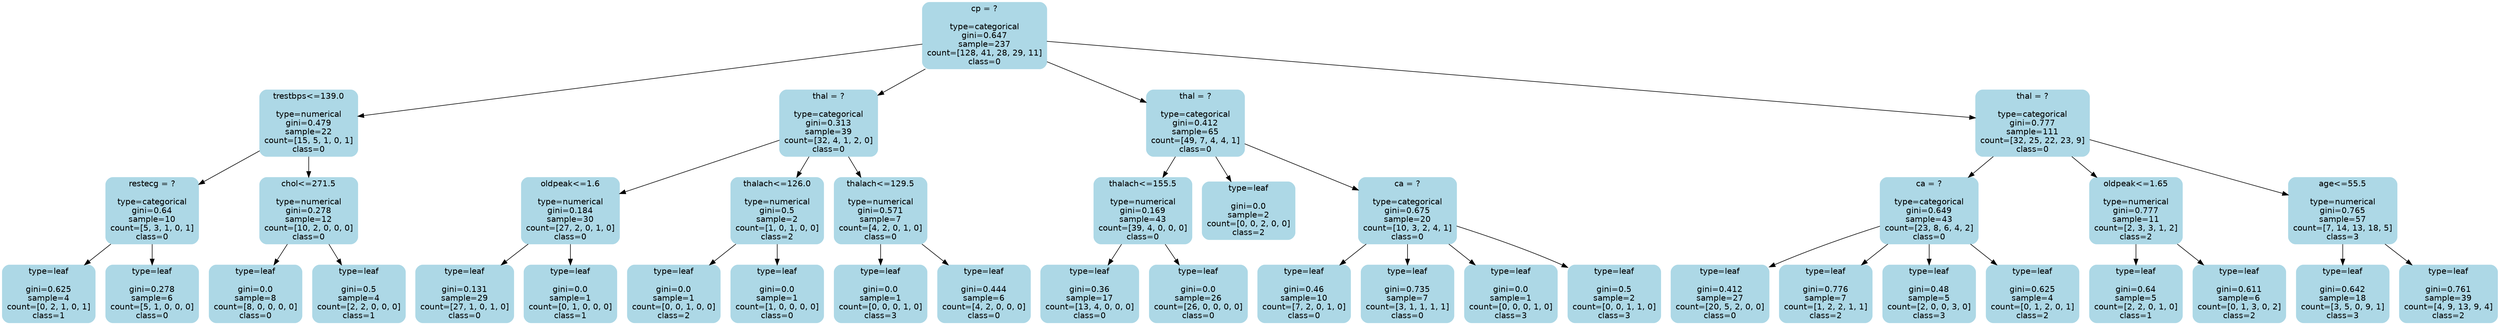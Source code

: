// example
digraph {
	node [color=lightblue fontname=helvetica shape=box style="filled, rounded"]
	1 [label="cp = ?

type=categorical
gini=0.647
sample=237
count=[128, 41, 28, 29, 11]
class=0"]
	2 [label="trestbps<=139.0

type=numerical
gini=0.479
sample=22
count=[15, 5, 1, 0, 1]
class=0"]
	3 [label="restecg = ?

type=categorical
gini=0.64
sample=10
count=[5, 3, 1, 0, 1]
class=0"]
	4 [label="type=leaf

gini=0.625
sample=4
count=[0, 2, 1, 0, 1]
class=1"]
	3 -> 4
	5 [label="type=leaf

gini=0.278
sample=6
count=[5, 1, 0, 0, 0]
class=0"]
	3 -> 5
	2 -> 3
	6 [label="chol<=271.5

type=numerical
gini=0.278
sample=12
count=[10, 2, 0, 0, 0]
class=0"]
	7 [label="type=leaf

gini=0.0
sample=8
count=[8, 0, 0, 0, 0]
class=0"]
	6 -> 7
	8 [label="type=leaf

gini=0.5
sample=4
count=[2, 2, 0, 0, 0]
class=1"]
	6 -> 8
	2 -> 6
	1 -> 2
	9 [label="thal = ?

type=categorical
gini=0.313
sample=39
count=[32, 4, 1, 2, 0]
class=0"]
	10 [label="oldpeak<=1.6

type=numerical
gini=0.184
sample=30
count=[27, 2, 0, 1, 0]
class=0"]
	11 [label="type=leaf

gini=0.131
sample=29
count=[27, 1, 0, 1, 0]
class=0"]
	10 -> 11
	12 [label="type=leaf

gini=0.0
sample=1
count=[0, 1, 0, 0, 0]
class=1"]
	10 -> 12
	9 -> 10
	13 [label="thalach<=126.0

type=numerical
gini=0.5
sample=2
count=[1, 0, 1, 0, 0]
class=2"]
	14 [label="type=leaf

gini=0.0
sample=1
count=[0, 0, 1, 0, 0]
class=2"]
	13 -> 14
	15 [label="type=leaf

gini=0.0
sample=1
count=[1, 0, 0, 0, 0]
class=0"]
	13 -> 15
	9 -> 13
	16 [label="thalach<=129.5

type=numerical
gini=0.571
sample=7
count=[4, 2, 0, 1, 0]
class=0"]
	17 [label="type=leaf

gini=0.0
sample=1
count=[0, 0, 0, 1, 0]
class=3"]
	16 -> 17
	18 [label="type=leaf

gini=0.444
sample=6
count=[4, 2, 0, 0, 0]
class=0"]
	16 -> 18
	9 -> 16
	1 -> 9
	19 [label="thal = ?

type=categorical
gini=0.412
sample=65
count=[49, 7, 4, 4, 1]
class=0"]
	20 [label="thalach<=155.5

type=numerical
gini=0.169
sample=43
count=[39, 4, 0, 0, 0]
class=0"]
	21 [label="type=leaf

gini=0.36
sample=17
count=[13, 4, 0, 0, 0]
class=0"]
	20 -> 21
	22 [label="type=leaf

gini=0.0
sample=26
count=[26, 0, 0, 0, 0]
class=0"]
	20 -> 22
	19 -> 20
	23 [label="type=leaf

gini=0.0
sample=2
count=[0, 0, 2, 0, 0]
class=2"]
	19 -> 23
	24 [label="ca = ?

type=categorical
gini=0.675
sample=20
count=[10, 3, 2, 4, 1]
class=0"]
	25 [label="type=leaf

gini=0.46
sample=10
count=[7, 2, 0, 1, 0]
class=0"]
	24 -> 25
	26 [label="type=leaf

gini=0.735
sample=7
count=[3, 1, 1, 1, 1]
class=0"]
	24 -> 26
	27 [label="type=leaf

gini=0.0
sample=1
count=[0, 0, 0, 1, 0]
class=3"]
	24 -> 27
	28 [label="type=leaf

gini=0.5
sample=2
count=[0, 0, 1, 1, 0]
class=3"]
	24 -> 28
	19 -> 24
	1 -> 19
	29 [label="thal = ?

type=categorical
gini=0.777
sample=111
count=[32, 25, 22, 23, 9]
class=0"]
	30 [label="ca = ?

type=categorical
gini=0.649
sample=43
count=[23, 8, 6, 4, 2]
class=0"]
	31 [label="type=leaf

gini=0.412
sample=27
count=[20, 5, 2, 0, 0]
class=0"]
	30 -> 31
	32 [label="type=leaf

gini=0.776
sample=7
count=[1, 2, 2, 1, 1]
class=2"]
	30 -> 32
	33 [label="type=leaf

gini=0.48
sample=5
count=[2, 0, 0, 3, 0]
class=3"]
	30 -> 33
	34 [label="type=leaf

gini=0.625
sample=4
count=[0, 1, 2, 0, 1]
class=2"]
	30 -> 34
	29 -> 30
	35 [label="oldpeak<=1.65

type=numerical
gini=0.777
sample=11
count=[2, 3, 3, 1, 2]
class=2"]
	36 [label="type=leaf

gini=0.64
sample=5
count=[2, 2, 0, 1, 0]
class=1"]
	35 -> 36
	37 [label="type=leaf

gini=0.611
sample=6
count=[0, 1, 3, 0, 2]
class=2"]
	35 -> 37
	29 -> 35
	38 [label="age<=55.5

type=numerical
gini=0.765
sample=57
count=[7, 14, 13, 18, 5]
class=3"]
	39 [label="type=leaf

gini=0.642
sample=18
count=[3, 5, 0, 9, 1]
class=3"]
	38 -> 39
	40 [label="type=leaf

gini=0.761
sample=39
count=[4, 9, 13, 9, 4]
class=2"]
	38 -> 40
	29 -> 38
	1 -> 29
}
